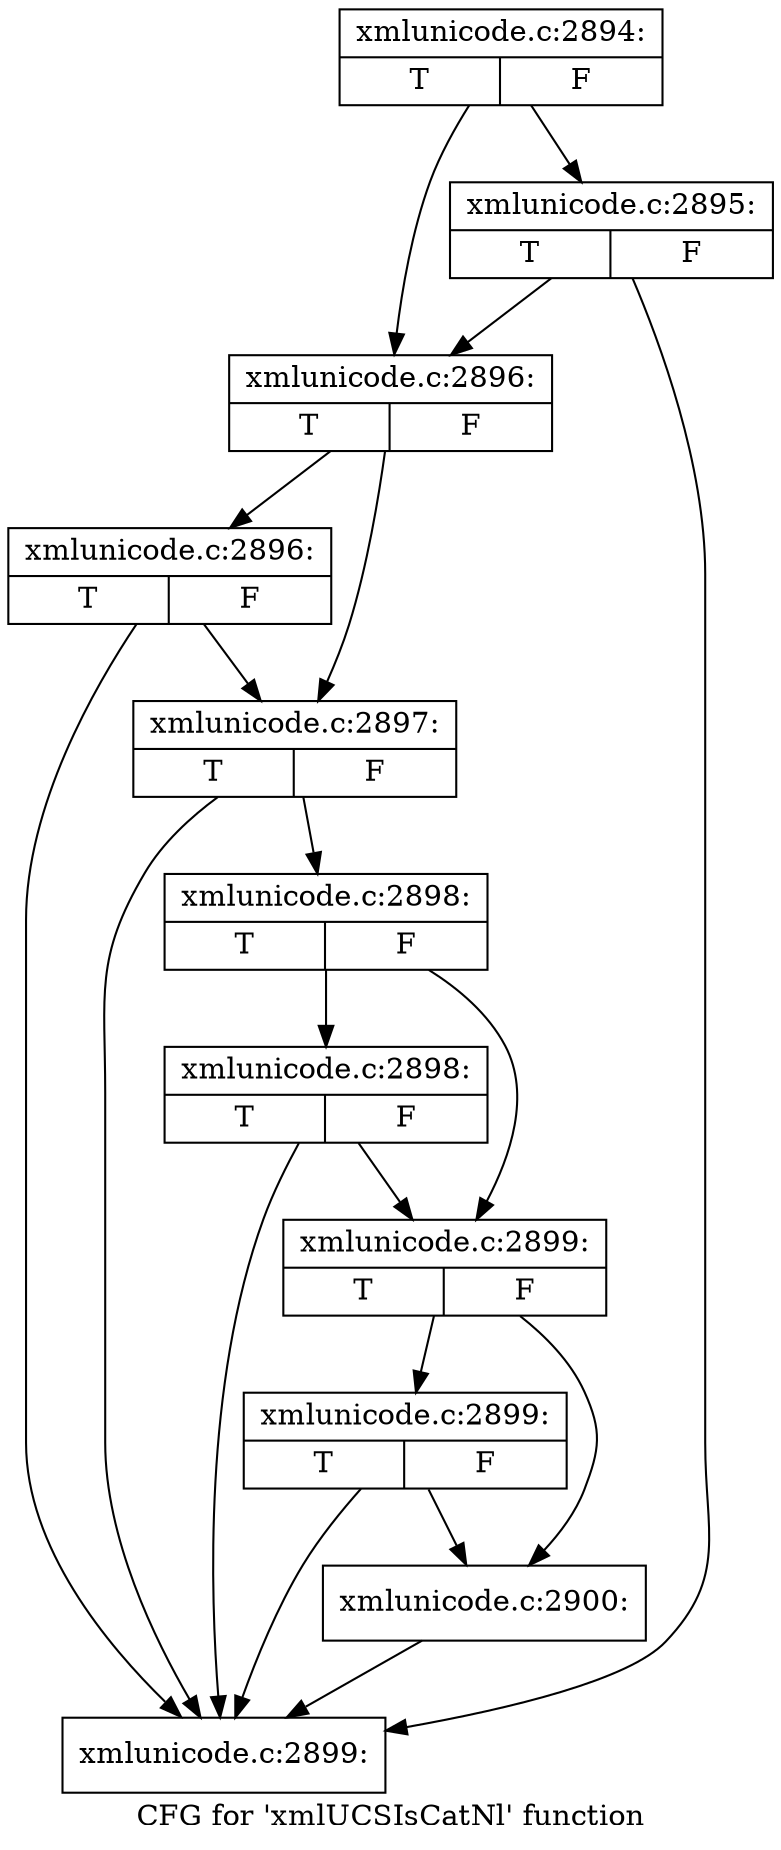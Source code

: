 digraph "CFG for 'xmlUCSIsCatNl' function" {
	label="CFG for 'xmlUCSIsCatNl' function";

	Node0x4ec1f00 [shape=record,label="{xmlunicode.c:2894:|{<s0>T|<s1>F}}"];
	Node0x4ec1f00 -> Node0x4ec1b50;
	Node0x4ec1f00 -> Node0x4ec1570;
	Node0x4ec1b50 [shape=record,label="{xmlunicode.c:2895:|{<s0>T|<s1>F}}"];
	Node0x4ec1b50 -> Node0x4ec2210;
	Node0x4ec1b50 -> Node0x4ec1570;
	Node0x4ec1570 [shape=record,label="{xmlunicode.c:2896:|{<s0>T|<s1>F}}"];
	Node0x4ec1570 -> Node0x4ec2c30;
	Node0x4ec1570 -> Node0x4ec14f0;
	Node0x4ec2c30 [shape=record,label="{xmlunicode.c:2896:|{<s0>T|<s1>F}}"];
	Node0x4ec2c30 -> Node0x4ec2210;
	Node0x4ec2c30 -> Node0x4ec14f0;
	Node0x4ec14f0 [shape=record,label="{xmlunicode.c:2897:|{<s0>T|<s1>F}}"];
	Node0x4ec14f0 -> Node0x4ec2210;
	Node0x4ec14f0 -> Node0x4ec1470;
	Node0x4ec1470 [shape=record,label="{xmlunicode.c:2898:|{<s0>T|<s1>F}}"];
	Node0x4ec1470 -> Node0x4ec3370;
	Node0x4ec1470 -> Node0x4ec13f0;
	Node0x4ec3370 [shape=record,label="{xmlunicode.c:2898:|{<s0>T|<s1>F}}"];
	Node0x4ec3370 -> Node0x4ec2210;
	Node0x4ec3370 -> Node0x4ec13f0;
	Node0x4ec13f0 [shape=record,label="{xmlunicode.c:2899:|{<s0>T|<s1>F}}"];
	Node0x4ec13f0 -> Node0x4ec3870;
	Node0x4ec13f0 -> Node0x4ec13a0;
	Node0x4ec3870 [shape=record,label="{xmlunicode.c:2899:|{<s0>T|<s1>F}}"];
	Node0x4ec3870 -> Node0x4ec2210;
	Node0x4ec3870 -> Node0x4ec13a0;
	Node0x4ec13a0 [shape=record,label="{xmlunicode.c:2900:}"];
	Node0x4ec13a0 -> Node0x4ec2210;
	Node0x4ec2210 [shape=record,label="{xmlunicode.c:2899:}"];
}
